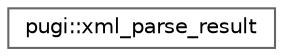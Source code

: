 digraph "类继承关系图"
{
 // INTERACTIVE_SVG=YES
 // LATEX_PDF_SIZE
  bgcolor="transparent";
  edge [fontname=Helvetica,fontsize=10,labelfontname=Helvetica,labelfontsize=10];
  node [fontname=Helvetica,fontsize=10,shape=box,height=0.2,width=0.4];
  rankdir="LR";
  Node0 [id="Node000000",label="pugi::xml_parse_result",height=0.2,width=0.4,color="grey40", fillcolor="white", style="filled",URL="$d7/d00/structpugi_1_1xml__parse__result.html",tooltip=" "];
}

